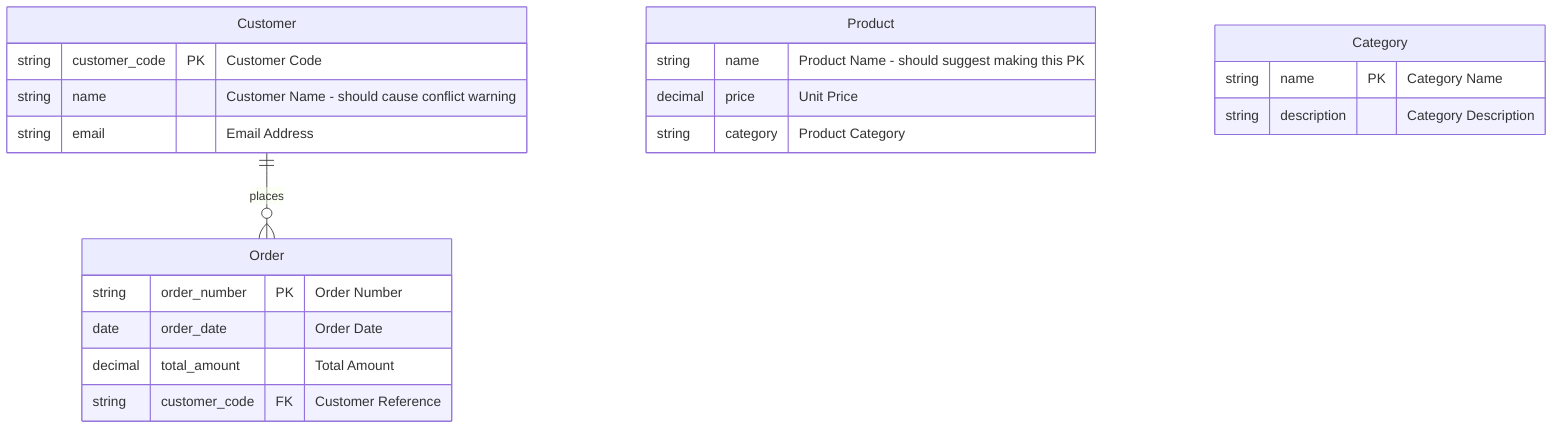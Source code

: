 erDiagram
    %% Case 1: Custom primary column + conflicting name column (should warn)
    Customer {
        string customer_code PK "Customer Code"
        string name "Customer Name - should cause conflict warning"
        string email "Email Address"
    }
    
    %% Case 2: No explicit PK, has name column (should suggest making name PK)
    Product {
        string name "Product Name - should suggest making this PK"
        decimal price "Unit Price"
        string category "Product Category"
    }
    
    %% Case 3: Explicit name PK (should be fine, no warnings)
    Category {
        string name PK "Category Name"
        string description "Category Description"
    }
    
    %% Case 4: Custom PK, no name column (should be fine, no warnings)
    Order {
        string order_number PK "Order Number"
        date order_date "Order Date"
        decimal total_amount "Total Amount"
        string customer_code FK "Customer Reference"
    }
    
    Customer ||--o{ Order : "places"
